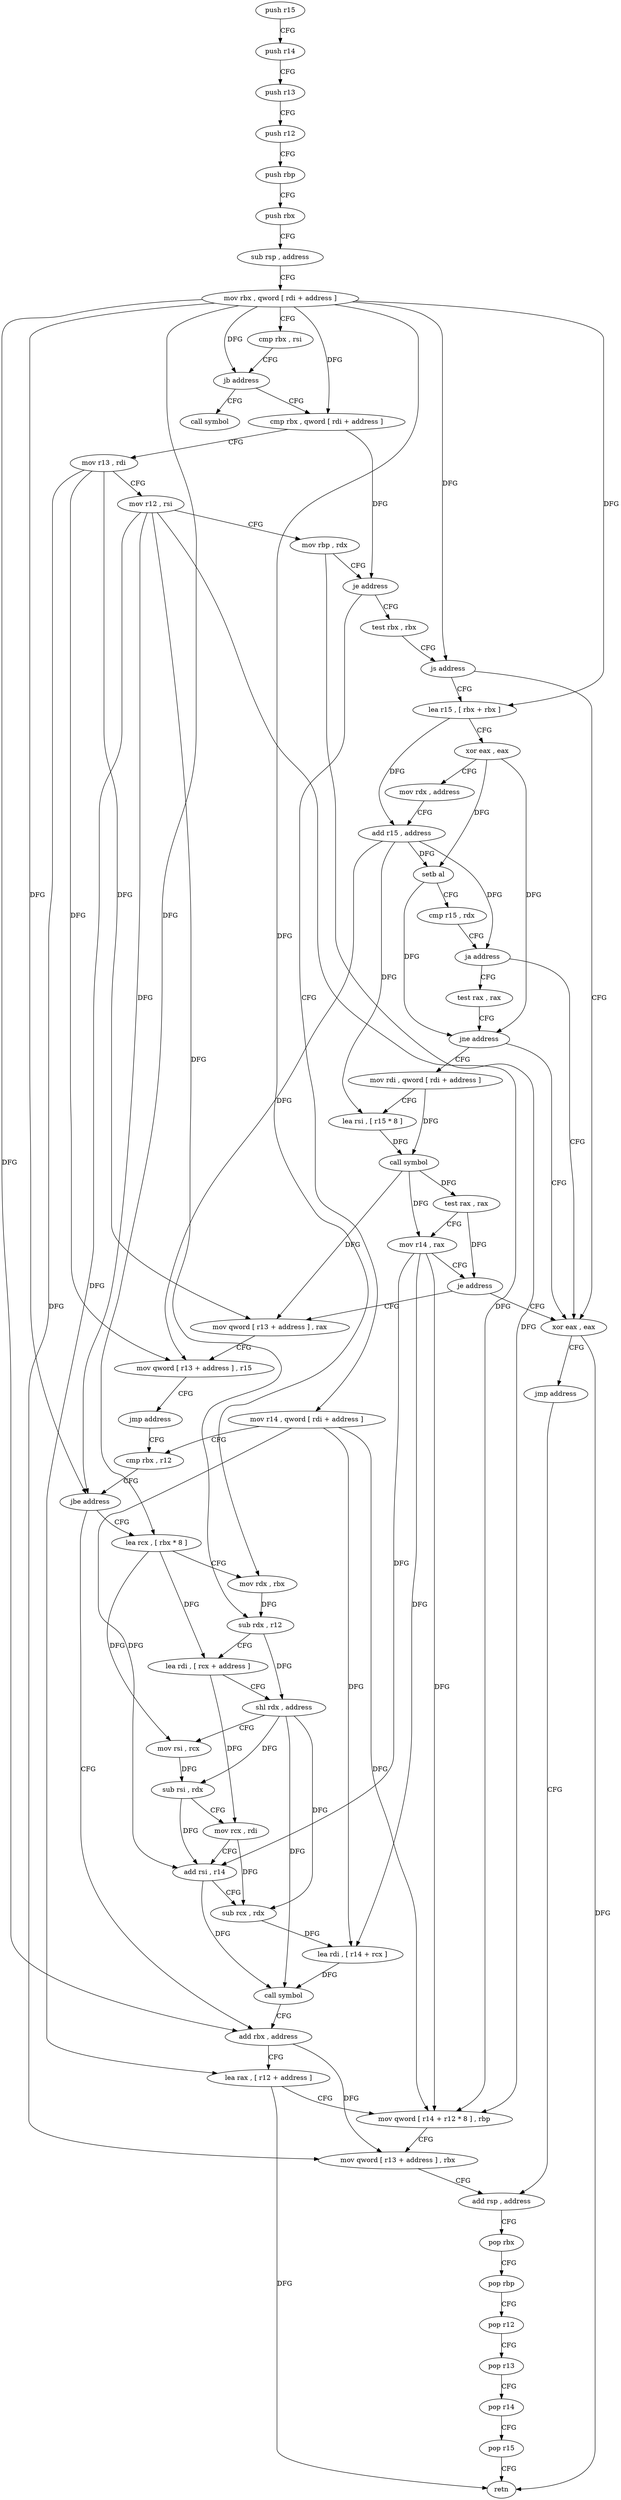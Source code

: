 digraph "func" {
"170432" [label = "push r15" ]
"170434" [label = "push r14" ]
"170436" [label = "push r13" ]
"170438" [label = "push r12" ]
"170440" [label = "push rbp" ]
"170441" [label = "push rbx" ]
"170442" [label = "sub rsp , address" ]
"170446" [label = "mov rbx , qword [ rdi + address ]" ]
"170450" [label = "cmp rbx , rsi" ]
"170453" [label = "jb address" ]
"170652" [label = "call symbol" ]
"170459" [label = "cmp rbx , qword [ rdi + address ]" ]
"170463" [label = "mov r13 , rdi" ]
"170466" [label = "mov r12 , rsi" ]
"170469" [label = "mov rbp , rdx" ]
"170472" [label = "je address" ]
"170568" [label = "test rbx , rbx" ]
"170474" [label = "mov r14 , qword [ rdi + address ]" ]
"170571" [label = "js address" ]
"170648" [label = "xor eax , eax" ]
"170573" [label = "lea r15 , [ rbx + rbx ]" ]
"170478" [label = "cmp rbx , r12" ]
"170650" [label = "jmp address" ]
"170546" [label = "add rsp , address" ]
"170577" [label = "xor eax , eax" ]
"170579" [label = "mov rdx , address" ]
"170589" [label = "add r15 , address" ]
"170593" [label = "setb al" ]
"170596" [label = "cmp r15 , rdx" ]
"170599" [label = "ja address" ]
"170601" [label = "test rax , rax" ]
"170529" [label = "add rbx , address" ]
"170533" [label = "lea rax , [ r12 + address ]" ]
"170538" [label = "mov qword [ r14 + r12 * 8 ] , rbp" ]
"170542" [label = "mov qword [ r13 + address ] , rbx" ]
"170483" [label = "lea rcx , [ rbx * 8 ]" ]
"170491" [label = "mov rdx , rbx" ]
"170494" [label = "sub rdx , r12" ]
"170497" [label = "lea rdi , [ rcx + address ]" ]
"170501" [label = "shl rdx , address" ]
"170505" [label = "mov rsi , rcx" ]
"170508" [label = "sub rsi , rdx" ]
"170511" [label = "mov rcx , rdi" ]
"170514" [label = "add rsi , r14" ]
"170517" [label = "sub rcx , rdx" ]
"170520" [label = "lea rdi , [ r14 + rcx ]" ]
"170524" [label = "call symbol" ]
"170550" [label = "pop rbx" ]
"170551" [label = "pop rbp" ]
"170552" [label = "pop r12" ]
"170554" [label = "pop r13" ]
"170556" [label = "pop r14" ]
"170558" [label = "pop r15" ]
"170560" [label = "retn" ]
"170604" [label = "jne address" ]
"170606" [label = "mov rdi , qword [ rdi + address ]" ]
"170610" [label = "lea rsi , [ r15 * 8 ]" ]
"170618" [label = "call symbol" ]
"170623" [label = "test rax , rax" ]
"170626" [label = "mov r14 , rax" ]
"170629" [label = "je address" ]
"170631" [label = "mov qword [ r13 + address ] , rax" ]
"170635" [label = "mov qword [ r13 + address ] , r15" ]
"170639" [label = "jmp address" ]
"170481" [label = "jbe address" ]
"170432" -> "170434" [ label = "CFG" ]
"170434" -> "170436" [ label = "CFG" ]
"170436" -> "170438" [ label = "CFG" ]
"170438" -> "170440" [ label = "CFG" ]
"170440" -> "170441" [ label = "CFG" ]
"170441" -> "170442" [ label = "CFG" ]
"170442" -> "170446" [ label = "CFG" ]
"170446" -> "170450" [ label = "CFG" ]
"170446" -> "170453" [ label = "DFG" ]
"170446" -> "170459" [ label = "DFG" ]
"170446" -> "170571" [ label = "DFG" ]
"170446" -> "170573" [ label = "DFG" ]
"170446" -> "170481" [ label = "DFG" ]
"170446" -> "170529" [ label = "DFG" ]
"170446" -> "170483" [ label = "DFG" ]
"170446" -> "170491" [ label = "DFG" ]
"170450" -> "170453" [ label = "CFG" ]
"170453" -> "170652" [ label = "CFG" ]
"170453" -> "170459" [ label = "CFG" ]
"170459" -> "170463" [ label = "CFG" ]
"170459" -> "170472" [ label = "DFG" ]
"170463" -> "170466" [ label = "CFG" ]
"170463" -> "170542" [ label = "DFG" ]
"170463" -> "170631" [ label = "DFG" ]
"170463" -> "170635" [ label = "DFG" ]
"170466" -> "170469" [ label = "CFG" ]
"170466" -> "170481" [ label = "DFG" ]
"170466" -> "170533" [ label = "DFG" ]
"170466" -> "170538" [ label = "DFG" ]
"170466" -> "170494" [ label = "DFG" ]
"170469" -> "170472" [ label = "CFG" ]
"170469" -> "170538" [ label = "DFG" ]
"170472" -> "170568" [ label = "CFG" ]
"170472" -> "170474" [ label = "CFG" ]
"170568" -> "170571" [ label = "CFG" ]
"170474" -> "170478" [ label = "CFG" ]
"170474" -> "170538" [ label = "DFG" ]
"170474" -> "170514" [ label = "DFG" ]
"170474" -> "170520" [ label = "DFG" ]
"170571" -> "170648" [ label = "CFG" ]
"170571" -> "170573" [ label = "CFG" ]
"170648" -> "170650" [ label = "CFG" ]
"170648" -> "170560" [ label = "DFG" ]
"170573" -> "170577" [ label = "CFG" ]
"170573" -> "170589" [ label = "DFG" ]
"170478" -> "170481" [ label = "CFG" ]
"170650" -> "170546" [ label = "CFG" ]
"170546" -> "170550" [ label = "CFG" ]
"170577" -> "170579" [ label = "CFG" ]
"170577" -> "170593" [ label = "DFG" ]
"170577" -> "170604" [ label = "DFG" ]
"170579" -> "170589" [ label = "CFG" ]
"170589" -> "170593" [ label = "DFG" ]
"170589" -> "170599" [ label = "DFG" ]
"170589" -> "170610" [ label = "DFG" ]
"170589" -> "170635" [ label = "DFG" ]
"170593" -> "170596" [ label = "CFG" ]
"170593" -> "170604" [ label = "DFG" ]
"170596" -> "170599" [ label = "CFG" ]
"170599" -> "170648" [ label = "CFG" ]
"170599" -> "170601" [ label = "CFG" ]
"170601" -> "170604" [ label = "CFG" ]
"170529" -> "170533" [ label = "CFG" ]
"170529" -> "170542" [ label = "DFG" ]
"170533" -> "170538" [ label = "CFG" ]
"170533" -> "170560" [ label = "DFG" ]
"170538" -> "170542" [ label = "CFG" ]
"170542" -> "170546" [ label = "CFG" ]
"170483" -> "170491" [ label = "CFG" ]
"170483" -> "170497" [ label = "DFG" ]
"170483" -> "170505" [ label = "DFG" ]
"170491" -> "170494" [ label = "DFG" ]
"170494" -> "170497" [ label = "CFG" ]
"170494" -> "170501" [ label = "DFG" ]
"170497" -> "170501" [ label = "CFG" ]
"170497" -> "170511" [ label = "DFG" ]
"170501" -> "170505" [ label = "CFG" ]
"170501" -> "170508" [ label = "DFG" ]
"170501" -> "170517" [ label = "DFG" ]
"170501" -> "170524" [ label = "DFG" ]
"170505" -> "170508" [ label = "DFG" ]
"170508" -> "170511" [ label = "CFG" ]
"170508" -> "170514" [ label = "DFG" ]
"170511" -> "170514" [ label = "CFG" ]
"170511" -> "170517" [ label = "DFG" ]
"170514" -> "170517" [ label = "CFG" ]
"170514" -> "170524" [ label = "DFG" ]
"170517" -> "170520" [ label = "DFG" ]
"170520" -> "170524" [ label = "DFG" ]
"170524" -> "170529" [ label = "CFG" ]
"170550" -> "170551" [ label = "CFG" ]
"170551" -> "170552" [ label = "CFG" ]
"170552" -> "170554" [ label = "CFG" ]
"170554" -> "170556" [ label = "CFG" ]
"170556" -> "170558" [ label = "CFG" ]
"170558" -> "170560" [ label = "CFG" ]
"170604" -> "170648" [ label = "CFG" ]
"170604" -> "170606" [ label = "CFG" ]
"170606" -> "170610" [ label = "CFG" ]
"170606" -> "170618" [ label = "DFG" ]
"170610" -> "170618" [ label = "DFG" ]
"170618" -> "170623" [ label = "DFG" ]
"170618" -> "170626" [ label = "DFG" ]
"170618" -> "170631" [ label = "DFG" ]
"170623" -> "170626" [ label = "CFG" ]
"170623" -> "170629" [ label = "DFG" ]
"170626" -> "170629" [ label = "CFG" ]
"170626" -> "170514" [ label = "DFG" ]
"170626" -> "170538" [ label = "DFG" ]
"170626" -> "170520" [ label = "DFG" ]
"170629" -> "170648" [ label = "CFG" ]
"170629" -> "170631" [ label = "CFG" ]
"170631" -> "170635" [ label = "CFG" ]
"170635" -> "170639" [ label = "CFG" ]
"170639" -> "170478" [ label = "CFG" ]
"170481" -> "170529" [ label = "CFG" ]
"170481" -> "170483" [ label = "CFG" ]
}
